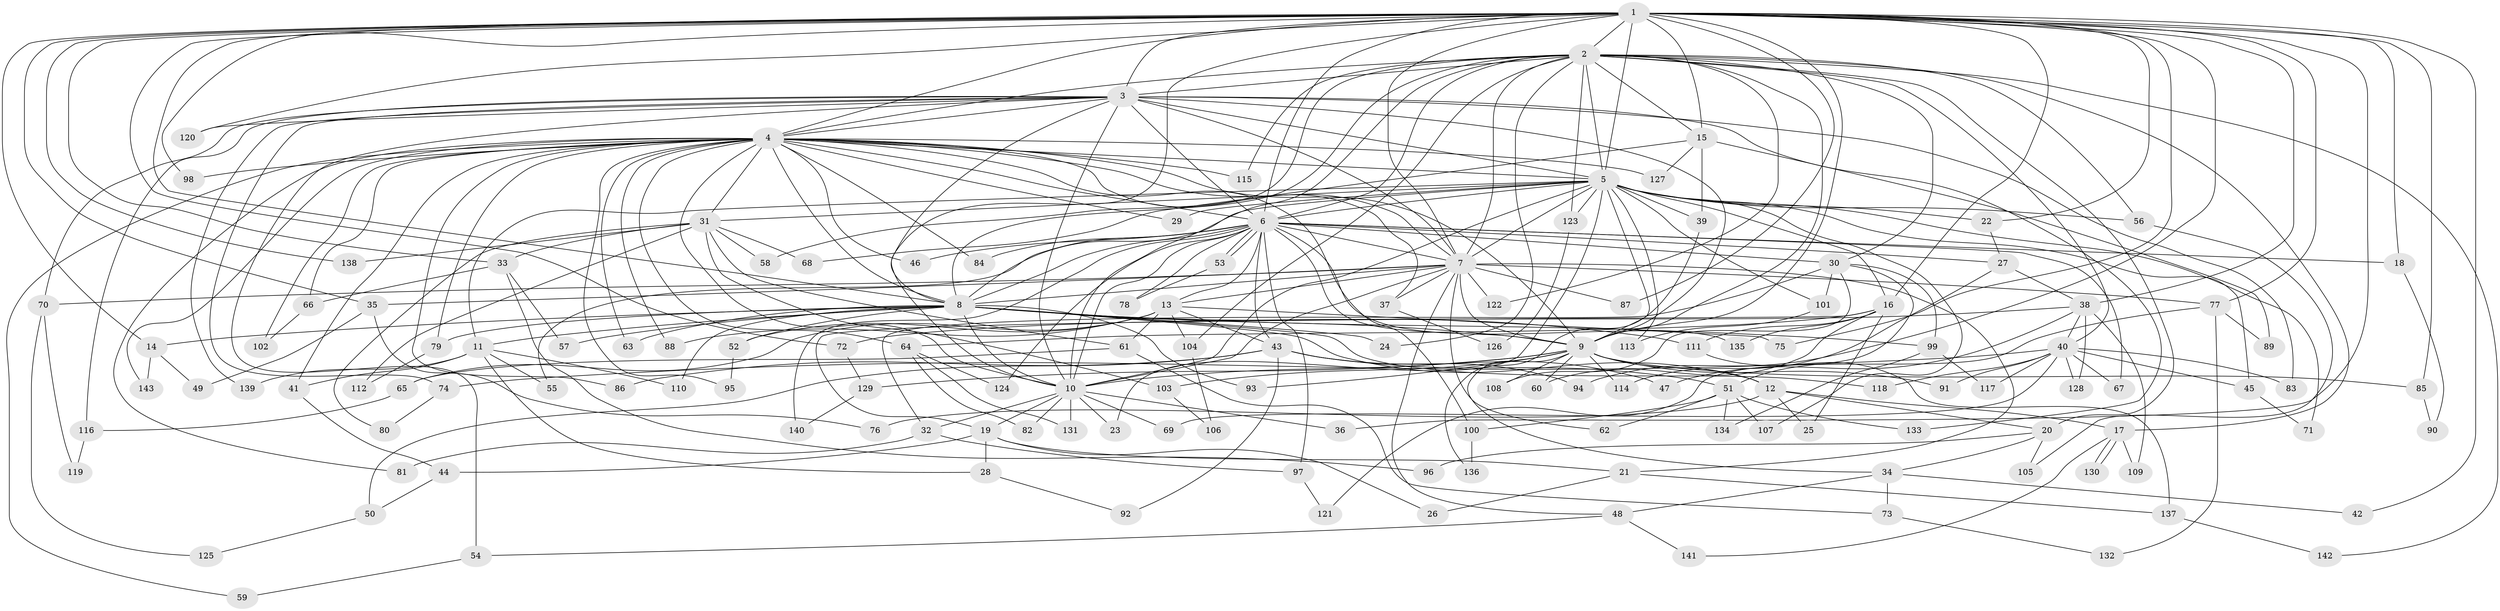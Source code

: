 // coarse degree distribution, {25: 0.009523809523809525, 18: 0.009523809523809525, 21: 0.01904761904761905, 39: 0.009523809523809525, 27: 0.009523809523809525, 13: 0.009523809523809525, 7: 0.0380952380952381, 5: 0.05714285714285714, 9: 0.01904761904761905, 4: 0.10476190476190476, 6: 0.01904761904761905, 8: 0.009523809523809525, 3: 0.18095238095238095, 2: 0.45714285714285713, 10: 0.009523809523809525, 12: 0.009523809523809525, 1: 0.02857142857142857}
// Generated by graph-tools (version 1.1) at 2025/51/02/27/25 19:51:51]
// undirected, 143 vertices, 311 edges
graph export_dot {
graph [start="1"]
  node [color=gray90,style=filled];
  1;
  2;
  3;
  4;
  5;
  6;
  7;
  8;
  9;
  10;
  11;
  12;
  13;
  14;
  15;
  16;
  17;
  18;
  19;
  20;
  21;
  22;
  23;
  24;
  25;
  26;
  27;
  28;
  29;
  30;
  31;
  32;
  33;
  34;
  35;
  36;
  37;
  38;
  39;
  40;
  41;
  42;
  43;
  44;
  45;
  46;
  47;
  48;
  49;
  50;
  51;
  52;
  53;
  54;
  55;
  56;
  57;
  58;
  59;
  60;
  61;
  62;
  63;
  64;
  65;
  66;
  67;
  68;
  69;
  70;
  71;
  72;
  73;
  74;
  75;
  76;
  77;
  78;
  79;
  80;
  81;
  82;
  83;
  84;
  85;
  86;
  87;
  88;
  89;
  90;
  91;
  92;
  93;
  94;
  95;
  96;
  97;
  98;
  99;
  100;
  101;
  102;
  103;
  104;
  105;
  106;
  107;
  108;
  109;
  110;
  111;
  112;
  113;
  114;
  115;
  116;
  117;
  118;
  119;
  120;
  121;
  122;
  123;
  124;
  125;
  126;
  127;
  128;
  129;
  130;
  131;
  132;
  133;
  134;
  135;
  136;
  137;
  138;
  139;
  140;
  141;
  142;
  143;
  1 -- 2;
  1 -- 3;
  1 -- 4;
  1 -- 5;
  1 -- 6;
  1 -- 7;
  1 -- 8;
  1 -- 9;
  1 -- 10;
  1 -- 14;
  1 -- 15;
  1 -- 16;
  1 -- 18;
  1 -- 22;
  1 -- 33;
  1 -- 35;
  1 -- 36;
  1 -- 38;
  1 -- 42;
  1 -- 72;
  1 -- 75;
  1 -- 77;
  1 -- 85;
  1 -- 87;
  1 -- 94;
  1 -- 98;
  1 -- 120;
  1 -- 138;
  2 -- 3;
  2 -- 4;
  2 -- 5;
  2 -- 6;
  2 -- 7;
  2 -- 8;
  2 -- 9;
  2 -- 10;
  2 -- 15;
  2 -- 17;
  2 -- 20;
  2 -- 24;
  2 -- 30;
  2 -- 40;
  2 -- 56;
  2 -- 58;
  2 -- 104;
  2 -- 115;
  2 -- 122;
  2 -- 123;
  2 -- 142;
  3 -- 4;
  3 -- 5;
  3 -- 6;
  3 -- 7;
  3 -- 8;
  3 -- 9;
  3 -- 10;
  3 -- 54;
  3 -- 70;
  3 -- 74;
  3 -- 83;
  3 -- 116;
  3 -- 120;
  3 -- 133;
  3 -- 139;
  4 -- 5;
  4 -- 6;
  4 -- 7;
  4 -- 8;
  4 -- 9;
  4 -- 10;
  4 -- 29;
  4 -- 31;
  4 -- 37;
  4 -- 41;
  4 -- 46;
  4 -- 59;
  4 -- 63;
  4 -- 64;
  4 -- 66;
  4 -- 79;
  4 -- 81;
  4 -- 84;
  4 -- 86;
  4 -- 88;
  4 -- 95;
  4 -- 98;
  4 -- 100;
  4 -- 102;
  4 -- 115;
  4 -- 127;
  4 -- 143;
  5 -- 6;
  5 -- 7;
  5 -- 8;
  5 -- 9;
  5 -- 10;
  5 -- 11;
  5 -- 16;
  5 -- 22;
  5 -- 23;
  5 -- 29;
  5 -- 31;
  5 -- 39;
  5 -- 45;
  5 -- 56;
  5 -- 71;
  5 -- 101;
  5 -- 107;
  5 -- 113;
  5 -- 123;
  6 -- 7;
  6 -- 8;
  6 -- 9;
  6 -- 10;
  6 -- 13;
  6 -- 18;
  6 -- 27;
  6 -- 30;
  6 -- 43;
  6 -- 46;
  6 -- 53;
  6 -- 53;
  6 -- 55;
  6 -- 67;
  6 -- 78;
  6 -- 84;
  6 -- 97;
  6 -- 124;
  6 -- 135;
  6 -- 140;
  7 -- 8;
  7 -- 9;
  7 -- 10;
  7 -- 13;
  7 -- 21;
  7 -- 35;
  7 -- 37;
  7 -- 48;
  7 -- 62;
  7 -- 70;
  7 -- 77;
  7 -- 87;
  7 -- 122;
  8 -- 9;
  8 -- 10;
  8 -- 11;
  8 -- 12;
  8 -- 14;
  8 -- 24;
  8 -- 52;
  8 -- 57;
  8 -- 63;
  8 -- 79;
  8 -- 93;
  8 -- 99;
  8 -- 110;
  8 -- 111;
  8 -- 118;
  9 -- 10;
  9 -- 12;
  9 -- 34;
  9 -- 60;
  9 -- 85;
  9 -- 91;
  9 -- 93;
  9 -- 103;
  9 -- 108;
  9 -- 114;
  9 -- 129;
  10 -- 19;
  10 -- 23;
  10 -- 32;
  10 -- 36;
  10 -- 69;
  10 -- 82;
  10 -- 131;
  11 -- 28;
  11 -- 41;
  11 -- 55;
  11 -- 110;
  11 -- 139;
  12 -- 17;
  12 -- 20;
  12 -- 25;
  12 -- 76;
  13 -- 43;
  13 -- 52;
  13 -- 61;
  13 -- 65;
  13 -- 75;
  13 -- 88;
  13 -- 104;
  14 -- 49;
  14 -- 143;
  15 -- 39;
  15 -- 68;
  15 -- 89;
  15 -- 127;
  16 -- 19;
  16 -- 25;
  16 -- 60;
  16 -- 64;
  16 -- 111;
  16 -- 135;
  17 -- 109;
  17 -- 130;
  17 -- 130;
  17 -- 141;
  18 -- 90;
  19 -- 21;
  19 -- 26;
  19 -- 28;
  19 -- 44;
  20 -- 34;
  20 -- 96;
  20 -- 105;
  21 -- 26;
  21 -- 137;
  22 -- 27;
  27 -- 38;
  27 -- 114;
  28 -- 92;
  30 -- 32;
  30 -- 51;
  30 -- 99;
  30 -- 101;
  30 -- 108;
  31 -- 33;
  31 -- 58;
  31 -- 61;
  31 -- 68;
  31 -- 80;
  31 -- 103;
  31 -- 112;
  31 -- 138;
  32 -- 81;
  32 -- 97;
  33 -- 57;
  33 -- 66;
  33 -- 96;
  34 -- 42;
  34 -- 48;
  34 -- 73;
  35 -- 49;
  35 -- 76;
  37 -- 126;
  38 -- 40;
  38 -- 47;
  38 -- 72;
  38 -- 109;
  38 -- 128;
  39 -- 136;
  40 -- 45;
  40 -- 67;
  40 -- 69;
  40 -- 74;
  40 -- 83;
  40 -- 91;
  40 -- 117;
  40 -- 118;
  40 -- 128;
  41 -- 44;
  43 -- 47;
  43 -- 50;
  43 -- 51;
  43 -- 86;
  43 -- 92;
  43 -- 94;
  44 -- 50;
  45 -- 71;
  48 -- 54;
  48 -- 141;
  50 -- 125;
  51 -- 62;
  51 -- 100;
  51 -- 107;
  51 -- 133;
  51 -- 134;
  52 -- 95;
  53 -- 78;
  54 -- 59;
  56 -- 105;
  61 -- 65;
  61 -- 73;
  64 -- 82;
  64 -- 124;
  64 -- 131;
  65 -- 116;
  66 -- 102;
  70 -- 119;
  70 -- 125;
  72 -- 129;
  73 -- 132;
  74 -- 80;
  77 -- 89;
  77 -- 121;
  77 -- 132;
  79 -- 112;
  85 -- 90;
  97 -- 121;
  99 -- 117;
  99 -- 134;
  100 -- 136;
  101 -- 113;
  103 -- 106;
  104 -- 106;
  111 -- 137;
  116 -- 119;
  123 -- 126;
  129 -- 140;
  137 -- 142;
}
